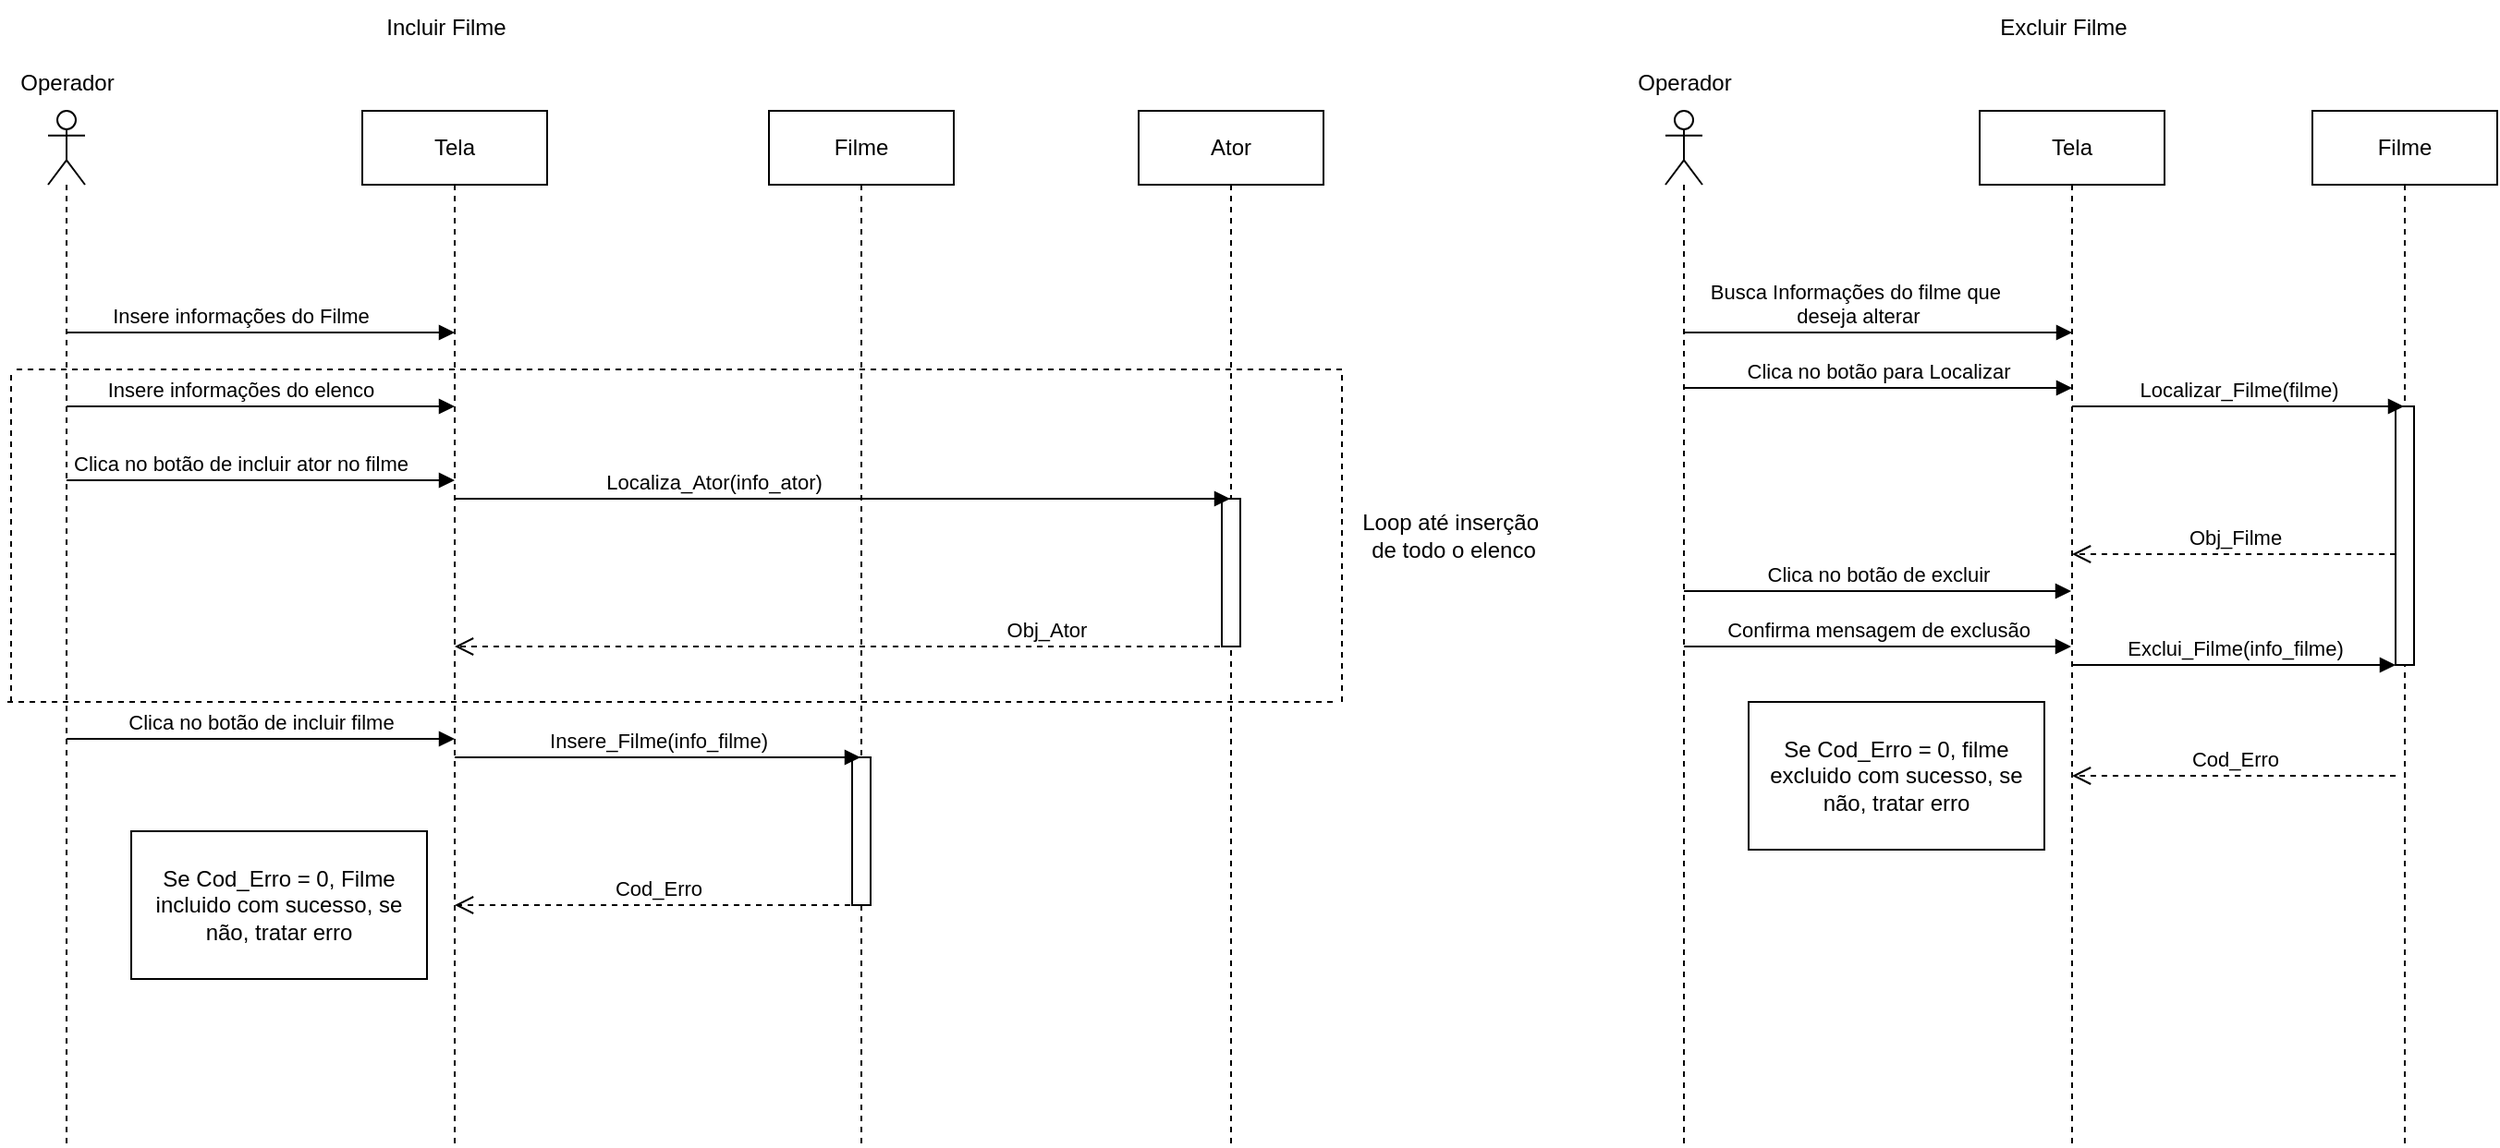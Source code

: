 <mxfile version="24.5.5" type="github">
  <diagram name="Page-1" id="2YBvvXClWsGukQMizWep">
    <mxGraphModel dx="777" dy="446" grid="1" gridSize="10" guides="1" tooltips="1" connect="1" arrows="1" fold="1" page="1" pageScale="1" pageWidth="850" pageHeight="1100" math="0" shadow="0">
      <root>
        <mxCell id="0" />
        <mxCell id="1" parent="0" />
        <mxCell id="9LX_Q9qdHX030zGX6Rbw-1" value="Incluir Filme" style="text;html=1;align=center;verticalAlign=middle;resizable=0;points=[];autosize=1;strokeColor=none;fillColor=none;" vertex="1" parent="1">
          <mxGeometry x="250" y="20" width="90" height="30" as="geometry" />
        </mxCell>
        <mxCell id="9LX_Q9qdHX030zGX6Rbw-2" value="Ator" style="shape=umlLifeline;perimeter=lifelinePerimeter;whiteSpace=wrap;html=1;container=1;dropTarget=0;collapsible=0;recursiveResize=0;outlineConnect=0;portConstraint=eastwest;newEdgeStyle={&quot;edgeStyle&quot;:&quot;elbowEdgeStyle&quot;,&quot;elbow&quot;:&quot;vertical&quot;,&quot;curved&quot;:0,&quot;rounded&quot;:0};" vertex="1" parent="1">
          <mxGeometry x="670" y="80" width="100" height="560" as="geometry" />
        </mxCell>
        <mxCell id="9LX_Q9qdHX030zGX6Rbw-17" value="" style="html=1;points=[[0,0,0,0,5],[0,1,0,0,-5],[1,0,0,0,5],[1,1,0,0,-5]];perimeter=orthogonalPerimeter;outlineConnect=0;targetShapes=umlLifeline;portConstraint=eastwest;newEdgeStyle={&quot;curved&quot;:0,&quot;rounded&quot;:0};" vertex="1" parent="9LX_Q9qdHX030zGX6Rbw-2">
          <mxGeometry x="45" y="210" width="10" height="80" as="geometry" />
        </mxCell>
        <mxCell id="9LX_Q9qdHX030zGX6Rbw-4" value="Tela" style="shape=umlLifeline;perimeter=lifelinePerimeter;whiteSpace=wrap;html=1;container=1;dropTarget=0;collapsible=0;recursiveResize=0;outlineConnect=0;portConstraint=eastwest;newEdgeStyle={&quot;edgeStyle&quot;:&quot;elbowEdgeStyle&quot;,&quot;elbow&quot;:&quot;vertical&quot;,&quot;curved&quot;:0,&quot;rounded&quot;:0};" vertex="1" parent="1">
          <mxGeometry x="250" y="80" width="100" height="560" as="geometry" />
        </mxCell>
        <mxCell id="9LX_Q9qdHX030zGX6Rbw-5" value="Insere informações do Filme" style="html=1;verticalAlign=bottom;endArrow=block;curved=0;rounded=0;" edge="1" parent="1" source="9LX_Q9qdHX030zGX6Rbw-8">
          <mxGeometry x="-0.107" width="80" relative="1" as="geometry">
            <mxPoint x="120" y="200" as="sourcePoint" />
            <mxPoint x="300" y="200" as="targetPoint" />
            <mxPoint as="offset" />
          </mxGeometry>
        </mxCell>
        <mxCell id="9LX_Q9qdHX030zGX6Rbw-8" value="" style="shape=umlLifeline;perimeter=lifelinePerimeter;whiteSpace=wrap;html=1;container=1;dropTarget=0;collapsible=0;recursiveResize=0;outlineConnect=0;portConstraint=eastwest;newEdgeStyle={&quot;curved&quot;:0,&quot;rounded&quot;:0};participant=umlActor;" vertex="1" parent="1">
          <mxGeometry x="80" y="80" width="20" height="560" as="geometry" />
        </mxCell>
        <mxCell id="9LX_Q9qdHX030zGX6Rbw-9" value="Operador" style="text;html=1;align=center;verticalAlign=middle;resizable=0;points=[];autosize=1;strokeColor=none;fillColor=none;" vertex="1" parent="1">
          <mxGeometry x="55" y="50" width="70" height="30" as="geometry" />
        </mxCell>
        <mxCell id="9LX_Q9qdHX030zGX6Rbw-12" value="Filme" style="shape=umlLifeline;perimeter=lifelinePerimeter;whiteSpace=wrap;html=1;container=1;dropTarget=0;collapsible=0;recursiveResize=0;outlineConnect=0;portConstraint=eastwest;newEdgeStyle={&quot;edgeStyle&quot;:&quot;elbowEdgeStyle&quot;,&quot;elbow&quot;:&quot;vertical&quot;,&quot;curved&quot;:0,&quot;rounded&quot;:0};" vertex="1" parent="1">
          <mxGeometry x="470" y="80" width="100" height="560" as="geometry" />
        </mxCell>
        <mxCell id="9LX_Q9qdHX030zGX6Rbw-28" value="" style="html=1;points=[[0,0,0,0,5],[0,1,0,0,-5],[1,0,0,0,5],[1,1,0,0,-5]];perimeter=orthogonalPerimeter;outlineConnect=0;targetShapes=umlLifeline;portConstraint=eastwest;newEdgeStyle={&quot;curved&quot;:0,&quot;rounded&quot;:0};" vertex="1" parent="9LX_Q9qdHX030zGX6Rbw-12">
          <mxGeometry x="45" y="350" width="10" height="80" as="geometry" />
        </mxCell>
        <mxCell id="9LX_Q9qdHX030zGX6Rbw-13" value="Insere informações do elenco" style="html=1;verticalAlign=bottom;endArrow=block;curved=0;rounded=0;" edge="1" parent="1">
          <mxGeometry x="-0.107" width="80" relative="1" as="geometry">
            <mxPoint x="90" y="240" as="sourcePoint" />
            <mxPoint x="300" y="240" as="targetPoint" />
            <mxPoint as="offset" />
          </mxGeometry>
        </mxCell>
        <mxCell id="9LX_Q9qdHX030zGX6Rbw-15" value="Clica no botão de incluir ator no filme" style="html=1;verticalAlign=bottom;endArrow=block;curved=0;rounded=0;" edge="1" parent="1">
          <mxGeometry x="-0.107" width="80" relative="1" as="geometry">
            <mxPoint x="90" y="280" as="sourcePoint" />
            <mxPoint x="300" y="280" as="targetPoint" />
            <mxPoint as="offset" />
          </mxGeometry>
        </mxCell>
        <mxCell id="9LX_Q9qdHX030zGX6Rbw-16" value="Localiza_Ator(info_ator)" style="html=1;verticalAlign=bottom;endArrow=block;curved=0;rounded=0;" edge="1" parent="1" target="9LX_Q9qdHX030zGX6Rbw-2">
          <mxGeometry x="-0.333" width="80" relative="1" as="geometry">
            <mxPoint x="300" y="290" as="sourcePoint" />
            <mxPoint x="380" y="290" as="targetPoint" />
            <mxPoint as="offset" />
          </mxGeometry>
        </mxCell>
        <mxCell id="9LX_Q9qdHX030zGX6Rbw-18" value="Obj_Ator" style="html=1;verticalAlign=bottom;endArrow=open;dashed=1;endSize=8;curved=0;rounded=0;" edge="1" parent="1" target="9LX_Q9qdHX030zGX6Rbw-4">
          <mxGeometry x="-0.524" relative="1" as="geometry">
            <mxPoint x="720" y="370" as="sourcePoint" />
            <mxPoint x="640" y="370" as="targetPoint" />
            <mxPoint as="offset" />
          </mxGeometry>
        </mxCell>
        <mxCell id="9LX_Q9qdHX030zGX6Rbw-21" value="" style="endArrow=none;dashed=1;html=1;rounded=0;" edge="1" parent="1">
          <mxGeometry width="50" height="50" relative="1" as="geometry">
            <mxPoint x="60" y="400" as="sourcePoint" />
            <mxPoint x="60" y="220" as="targetPoint" />
          </mxGeometry>
        </mxCell>
        <mxCell id="9LX_Q9qdHX030zGX6Rbw-22" value="" style="endArrow=none;dashed=1;html=1;rounded=0;" edge="1" parent="1">
          <mxGeometry width="50" height="50" relative="1" as="geometry">
            <mxPoint x="780" y="220" as="sourcePoint" />
            <mxPoint x="60" y="220" as="targetPoint" />
          </mxGeometry>
        </mxCell>
        <mxCell id="9LX_Q9qdHX030zGX6Rbw-23" value="" style="endArrow=none;dashed=1;html=1;rounded=0;" edge="1" parent="1">
          <mxGeometry width="50" height="50" relative="1" as="geometry">
            <mxPoint x="780" y="400" as="sourcePoint" />
            <mxPoint x="780" y="220" as="targetPoint" />
          </mxGeometry>
        </mxCell>
        <mxCell id="9LX_Q9qdHX030zGX6Rbw-24" value="" style="endArrow=none;dashed=1;html=1;rounded=0;" edge="1" parent="1">
          <mxGeometry width="50" height="50" relative="1" as="geometry">
            <mxPoint x="775" y="400" as="sourcePoint" />
            <mxPoint x="55" y="400" as="targetPoint" />
          </mxGeometry>
        </mxCell>
        <mxCell id="9LX_Q9qdHX030zGX6Rbw-25" value="Loop até inserção&amp;nbsp;&lt;div&gt;de todo o elenco&lt;/div&gt;" style="text;html=1;align=center;verticalAlign=middle;resizable=0;points=[];autosize=1;strokeColor=none;fillColor=none;" vertex="1" parent="1">
          <mxGeometry x="780" y="290" width="120" height="40" as="geometry" />
        </mxCell>
        <mxCell id="9LX_Q9qdHX030zGX6Rbw-26" value="Clica no botão de incluir filme" style="html=1;verticalAlign=bottom;endArrow=block;curved=0;rounded=0;" edge="1" parent="1" source="9LX_Q9qdHX030zGX6Rbw-8">
          <mxGeometry x="-0.002" width="80" relative="1" as="geometry">
            <mxPoint x="220" y="420" as="sourcePoint" />
            <mxPoint x="300" y="420" as="targetPoint" />
            <mxPoint as="offset" />
          </mxGeometry>
        </mxCell>
        <mxCell id="9LX_Q9qdHX030zGX6Rbw-27" value="Insere_Filme(info_filme)" style="html=1;verticalAlign=bottom;endArrow=block;curved=0;rounded=0;" edge="1" parent="1" target="9LX_Q9qdHX030zGX6Rbw-12">
          <mxGeometry width="80" relative="1" as="geometry">
            <mxPoint x="300" y="430" as="sourcePoint" />
            <mxPoint x="380" y="430" as="targetPoint" />
          </mxGeometry>
        </mxCell>
        <mxCell id="9LX_Q9qdHX030zGX6Rbw-29" value="Cod_Erro" style="html=1;verticalAlign=bottom;endArrow=open;dashed=1;endSize=8;curved=0;rounded=0;" edge="1" parent="1" target="9LX_Q9qdHX030zGX6Rbw-4">
          <mxGeometry relative="1" as="geometry">
            <mxPoint x="520" y="510" as="sourcePoint" />
            <mxPoint x="440" y="510" as="targetPoint" />
          </mxGeometry>
        </mxCell>
        <mxCell id="9LX_Q9qdHX030zGX6Rbw-30" value="Se Cod_Erro = 0, Filme incluido com sucesso, se não, tratar erro" style="html=1;whiteSpace=wrap;" vertex="1" parent="1">
          <mxGeometry x="125" y="470" width="160" height="80" as="geometry" />
        </mxCell>
        <mxCell id="9LX_Q9qdHX030zGX6Rbw-31" value="Excluir Filme" style="text;html=1;align=center;verticalAlign=middle;resizable=0;points=[];autosize=1;strokeColor=none;fillColor=none;" vertex="1" parent="1">
          <mxGeometry x="1125" y="20" width="90" height="30" as="geometry" />
        </mxCell>
        <mxCell id="9LX_Q9qdHX030zGX6Rbw-32" value="Filme" style="shape=umlLifeline;perimeter=lifelinePerimeter;whiteSpace=wrap;html=1;container=1;dropTarget=0;collapsible=0;recursiveResize=0;outlineConnect=0;portConstraint=eastwest;newEdgeStyle={&quot;edgeStyle&quot;:&quot;elbowEdgeStyle&quot;,&quot;elbow&quot;:&quot;vertical&quot;,&quot;curved&quot;:0,&quot;rounded&quot;:0};" vertex="1" parent="1">
          <mxGeometry x="1305" y="80" width="100" height="560" as="geometry" />
        </mxCell>
        <mxCell id="9LX_Q9qdHX030zGX6Rbw-33" value="" style="html=1;points=[[0,0,0,0,5],[0,1,0,0,-5],[1,0,0,0,5],[1,1,0,0,-5]];perimeter=orthogonalPerimeter;outlineConnect=0;targetShapes=umlLifeline;portConstraint=eastwest;newEdgeStyle={&quot;curved&quot;:0,&quot;rounded&quot;:0};" vertex="1" parent="9LX_Q9qdHX030zGX6Rbw-32">
          <mxGeometry x="45" y="160" width="10" height="140" as="geometry" />
        </mxCell>
        <mxCell id="9LX_Q9qdHX030zGX6Rbw-34" value="Tela" style="shape=umlLifeline;perimeter=lifelinePerimeter;whiteSpace=wrap;html=1;container=1;dropTarget=0;collapsible=0;recursiveResize=0;outlineConnect=0;portConstraint=eastwest;newEdgeStyle={&quot;edgeStyle&quot;:&quot;elbowEdgeStyle&quot;,&quot;elbow&quot;:&quot;vertical&quot;,&quot;curved&quot;:0,&quot;rounded&quot;:0};" vertex="1" parent="1">
          <mxGeometry x="1125" y="80" width="100" height="560" as="geometry" />
        </mxCell>
        <mxCell id="9LX_Q9qdHX030zGX6Rbw-35" value="Busca Informações do filme que&amp;nbsp;&lt;div&gt;deseja alterar&lt;/div&gt;" style="html=1;verticalAlign=bottom;endArrow=block;curved=0;rounded=0;" edge="1" parent="1" source="9LX_Q9qdHX030zGX6Rbw-38">
          <mxGeometry x="-0.107" width="80" relative="1" as="geometry">
            <mxPoint x="995" y="200" as="sourcePoint" />
            <mxPoint x="1175" y="200" as="targetPoint" />
            <mxPoint as="offset" />
          </mxGeometry>
        </mxCell>
        <mxCell id="9LX_Q9qdHX030zGX6Rbw-36" value="Localizar_Filme(filme)" style="html=1;verticalAlign=bottom;endArrow=block;curved=0;rounded=0;" edge="1" parent="1" target="9LX_Q9qdHX030zGX6Rbw-32">
          <mxGeometry x="0.004" width="80" relative="1" as="geometry">
            <mxPoint x="1175" y="240" as="sourcePoint" />
            <mxPoint x="1314.5" y="240" as="targetPoint" />
            <mxPoint as="offset" />
          </mxGeometry>
        </mxCell>
        <mxCell id="9LX_Q9qdHX030zGX6Rbw-37" value="Clica no botão para Localizar" style="html=1;verticalAlign=bottom;endArrow=block;curved=0;rounded=0;" edge="1" parent="1" source="9LX_Q9qdHX030zGX6Rbw-38">
          <mxGeometry width="80" relative="1" as="geometry">
            <mxPoint x="995" y="230" as="sourcePoint" />
            <mxPoint x="1175" y="230" as="targetPoint" />
          </mxGeometry>
        </mxCell>
        <mxCell id="9LX_Q9qdHX030zGX6Rbw-38" value="" style="shape=umlLifeline;perimeter=lifelinePerimeter;whiteSpace=wrap;html=1;container=1;dropTarget=0;collapsible=0;recursiveResize=0;outlineConnect=0;portConstraint=eastwest;newEdgeStyle={&quot;curved&quot;:0,&quot;rounded&quot;:0};participant=umlActor;" vertex="1" parent="1">
          <mxGeometry x="955" y="80" width="20" height="560" as="geometry" />
        </mxCell>
        <mxCell id="9LX_Q9qdHX030zGX6Rbw-39" value="Operador" style="text;html=1;align=center;verticalAlign=middle;resizable=0;points=[];autosize=1;strokeColor=none;fillColor=none;" vertex="1" parent="1">
          <mxGeometry x="930" y="50" width="70" height="30" as="geometry" />
        </mxCell>
        <mxCell id="9LX_Q9qdHX030zGX6Rbw-40" value="Obj_Filme" style="html=1;verticalAlign=bottom;endArrow=open;dashed=1;endSize=8;curved=0;rounded=0;" edge="1" parent="1">
          <mxGeometry relative="1" as="geometry">
            <mxPoint x="1350" y="320" as="sourcePoint" />
            <mxPoint x="1175" y="320" as="targetPoint" />
          </mxGeometry>
        </mxCell>
        <mxCell id="9LX_Q9qdHX030zGX6Rbw-41" value="Se Cod_Erro = 0, filme excluido com sucesso, se não, tratar erro" style="html=1;whiteSpace=wrap;" vertex="1" parent="1">
          <mxGeometry x="1000" y="400" width="160" height="80" as="geometry" />
        </mxCell>
        <mxCell id="9LX_Q9qdHX030zGX6Rbw-42" value="Clica no botão de excluir" style="html=1;verticalAlign=bottom;endArrow=block;curved=0;rounded=0;" edge="1" parent="1" source="9LX_Q9qdHX030zGX6Rbw-38" target="9LX_Q9qdHX030zGX6Rbw-34">
          <mxGeometry width="80" relative="1" as="geometry">
            <mxPoint x="1100" y="340" as="sourcePoint" />
            <mxPoint x="1170" y="340" as="targetPoint" />
            <Array as="points">
              <mxPoint x="1150" y="340" />
            </Array>
          </mxGeometry>
        </mxCell>
        <mxCell id="9LX_Q9qdHX030zGX6Rbw-43" value="Confirma mensagem de exclusão" style="html=1;verticalAlign=bottom;endArrow=block;curved=0;rounded=0;" edge="1" parent="1" source="9LX_Q9qdHX030zGX6Rbw-38" target="9LX_Q9qdHX030zGX6Rbw-34">
          <mxGeometry width="80" relative="1" as="geometry">
            <mxPoint x="970" y="370" as="sourcePoint" />
            <mxPoint x="1180" y="370" as="targetPoint" />
            <Array as="points">
              <mxPoint x="1155" y="370" />
            </Array>
          </mxGeometry>
        </mxCell>
        <mxCell id="9LX_Q9qdHX030zGX6Rbw-44" value="Exclui_Filme(info_filme)" style="html=1;verticalAlign=bottom;endArrow=block;curved=0;rounded=0;" edge="1" parent="1">
          <mxGeometry width="80" relative="1" as="geometry">
            <mxPoint x="1174.5" y="380" as="sourcePoint" />
            <mxPoint x="1350" y="380" as="targetPoint" />
          </mxGeometry>
        </mxCell>
        <mxCell id="9LX_Q9qdHX030zGX6Rbw-45" value="Cod_Erro" style="html=1;verticalAlign=bottom;endArrow=open;dashed=1;endSize=8;curved=0;rounded=0;" edge="1" parent="1" target="9LX_Q9qdHX030zGX6Rbw-34">
          <mxGeometry relative="1" as="geometry">
            <mxPoint x="1350" y="440" as="sourcePoint" />
            <mxPoint x="1270" y="440" as="targetPoint" />
          </mxGeometry>
        </mxCell>
      </root>
    </mxGraphModel>
  </diagram>
</mxfile>
